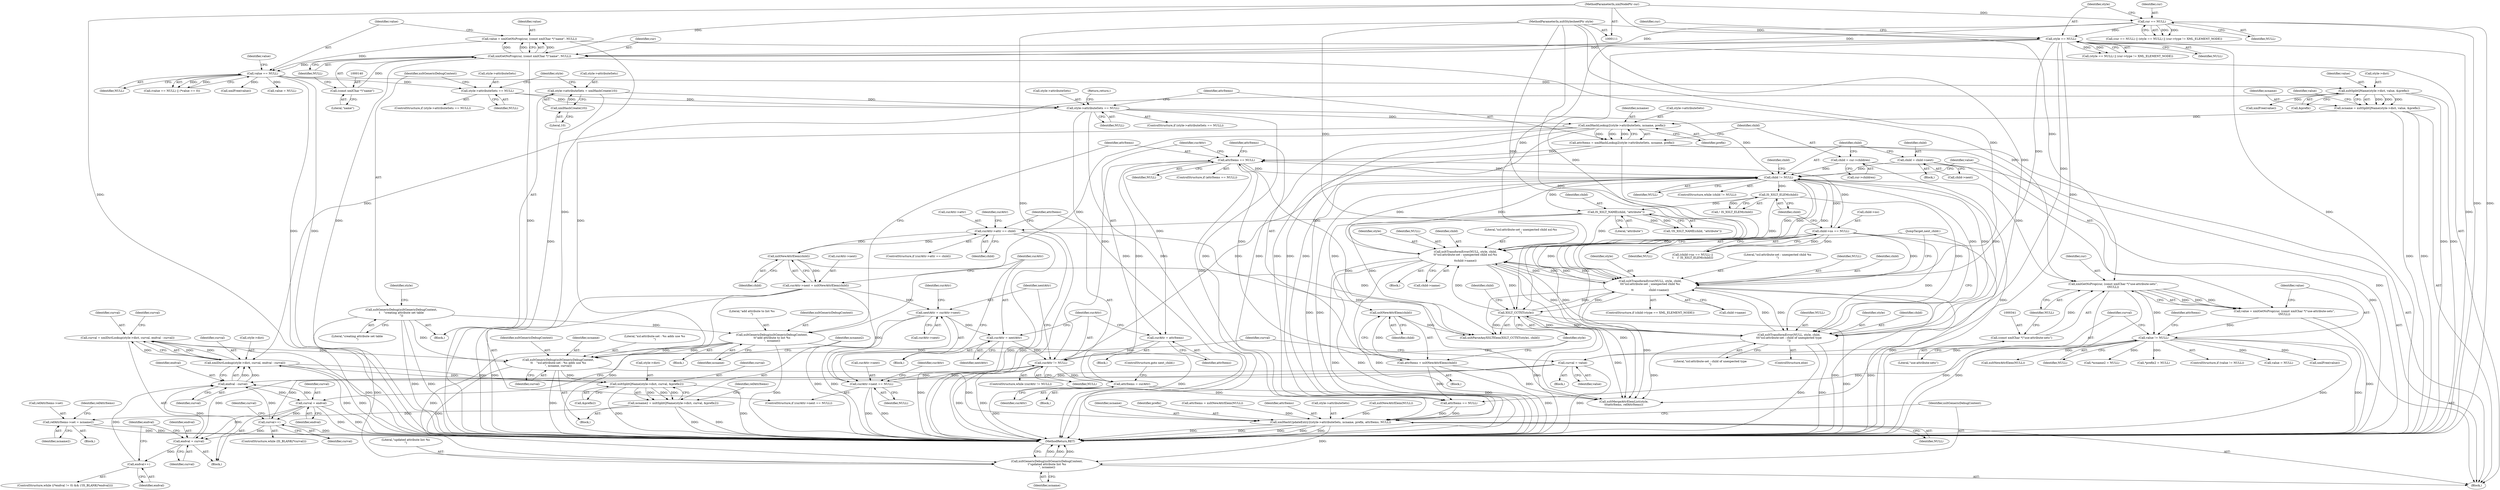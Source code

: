 digraph "0_Chrome_96dbafe288dbe2f0cc45fa3c39daf6d0c37acbab_11@integer" {
"1000387" [label="(Call,curval = xmlDictLookup(style->dict, curval, endval - curval))"];
"1000389" [label="(Call,xmlDictLookup(style->dict, curval, endval - curval))"];
"1000163" [label="(Call,xsltSplitQName(style->dict, value, &prefix))"];
"1000145" [label="(Call,value == NULL)"];
"1000135" [label="(Call,value = xmlGetNsProp(cur, (const xmlChar *)\"name\", NULL))"];
"1000137" [label="(Call,xmlGetNsProp(cur, (const xmlChar *)\"name\", NULL))"];
"1000122" [label="(Call,cur == NULL)"];
"1000113" [label="(MethodParameterIn,xmlNodePtr cur)"];
"1000139" [label="(Call,(const xmlChar *)\"name\")"];
"1000126" [label="(Call,style == NULL)"];
"1000112" [label="(MethodParameterIn,xsltStylesheetPtr style)"];
"1000416" [label="(Call,xsltSplitQName(style->dict, curval, &prefix2))"];
"1000409" [label="(Call,xsltGenericDebug(xsltGenericDebugContext,\n\t\t    \"xsl:attribute-set : %s adds use %s\n\", ncname, curval))"];
"1000272" [label="(Call,xsltGenericDebug(xsltGenericDebugContext,\n\t\t\"add attribute to list %s\n\", ncname))"];
"1000182" [label="(Call,xsltGenericDebug(xsltGenericDebugContext,\n\t    \"creating attribute set table\n\"))"];
"1000200" [label="(Call,xmlHashLookup2(style->attributeSets, ncname, prefix))"];
"1000192" [label="(Call,style->attributeSets == NULL)"];
"1000185" [label="(Call,style->attributeSets = xmlHashCreate(10))"];
"1000189" [label="(Call,xmlHashCreate(10))"];
"1000176" [label="(Call,style->attributeSets == NULL)"];
"1000161" [label="(Call,ncname = xsltSplitQName(style->dict, value, &prefix))"];
"1000387" [label="(Call,curval = xmlDictLookup(style->dict, curval, endval - curval))"];
"1000394" [label="(Call,endval - curval)"];
"1000372" [label="(Call,endval = curval)"];
"1000364" [label="(Call,curval++)"];
"1000450" [label="(Call,curval = endval)"];
"1000351" [label="(Call,curval = value)"];
"1000345" [label="(Call,value != NULL)"];
"1000336" [label="(Call,value = xmlGetNsProp(cur, (const xmlChar *)\"use-attribute-sets\",\n\tNULL))"];
"1000338" [label="(Call,xmlGetNsProp(cur, (const xmlChar *)\"use-attribute-sets\",\n\tNULL))"];
"1000340" [label="(Call,(const xmlChar *)\"use-attribute-sets\")"];
"1000212" [label="(Call,child != NULL)"];
"1000331" [label="(Call,child = child->next)"];
"1000206" [label="(Call,child = cur->children)"];
"1000291" [label="(Call,curAttr != NULL)"];
"1000323" [label="(Call,curAttr = nextAttr)"];
"1000295" [label="(Call,nextAttr = curAttr->next)"];
"1000317" [label="(Call,curAttr->next = xsltNewAttrElem(child))"];
"1000321" [label="(Call,xsltNewAttrElem(child))"];
"1000301" [label="(Call,curAttr->attr == child)"];
"1000256" [label="(Call,IS_XSLT_NAME(child, \"attribute\"))"];
"1000230" [label="(Call,IS_XSLT_ELEM(child))"];
"1000312" [label="(Call,curAttr->next == NULL)"];
"1000287" [label="(Call,curAttr = attrItems)"];
"1000277" [label="(Call,attrItems == NULL)"];
"1000281" [label="(Call,attrItems = xsltNewAttrElem(child))"];
"1000283" [label="(Call,xsltNewAttrElem(child))"];
"1000198" [label="(Call,attrItems = xmlHashLookup2(style->attributeSets, ncname, prefix))"];
"1000307" [label="(Call,attrItems = curAttr)"];
"1000224" [label="(Call,child->ns == NULL)"];
"1000239" [label="(Call,xsltTransformError(NULL, style, child,\n\t\t\t\"xsl:attribute-set : unexpected child %s\n\",\n\t\t                 child->name))"];
"1000327" [label="(Call,XSLT_CCTXT(style))"];
"1000260" [label="(Call,xsltTransformError(NULL, style, child,\n\t\t\"xsl:attribute-set : unexpected child xsl:%s\n\",\n\t\tchild->name))"];
"1000248" [label="(Call,xsltTransformError(NULL, style, child,\n\t\t\t\"xsl:attribute-set : child of unexpected type\n\"))"];
"1000385" [label="(Call,endval++)"];
"1000414" [label="(Call,ncname2 = xsltSplitQName(style->dict, curval, &prefix2))"];
"1000432" [label="(Call,refAttrItems->set = ncname2)"];
"1000466" [label="(Call,xmlHashUpdateEntry2(style->attributeSets, ncname, prefix, attrItems, NULL))"];
"1000474" [label="(Call,xsltGenericDebug(xsltGenericDebugContext,\n\t\"updated attribute list %s\n\", ncname))"];
"1000150" [label="(Identifier,value)"];
"1000175" [label="(ControlStructure,if (style->attributeSets == NULL))"];
"1000180" [label="(Identifier,NULL)"];
"1000141" [label="(Literal,\"name\")"];
"1000416" [label="(Call,xsltSplitQName(style->dict, curval, &prefix2))"];
"1000161" [label="(Call,ncname = xsltSplitQName(style->dict, value, &prefix))"];
"1000295" [label="(Call,nextAttr = curAttr->next)"];
"1000305" [label="(Identifier,child)"];
"1000466" [label="(Call,xmlHashUpdateEntry2(style->attributeSets, ncname, prefix, attrItems, NULL))"];
"1000191" [label="(ControlStructure,if (style->attributeSets == NULL))"];
"1000177" [label="(Call,style->attributeSets)"];
"1000233" [label="(ControlStructure,if (child->type == XML_ELEMENT_NODE))"];
"1000413" [label="(Identifier,curval)"];
"1000183" [label="(Identifier,xsltGenericDebugContext)"];
"1000194" [label="(Identifier,style)"];
"1000247" [label="(ControlStructure,else)"];
"1000190" [label="(Literal,10)"];
"1000213" [label="(Identifier,child)"];
"1000276" [label="(ControlStructure,if (attrItems == NULL))"];
"1000431" [label="(Block,)"];
"1000274" [label="(Literal,\"add attribute to list %s\n\")"];
"1000374" [label="(Identifier,curval)"];
"1000256" [label="(Call,IS_XSLT_NAME(child, \"attribute\"))"];
"1000312" [label="(Call,curAttr->next == NULL)"];
"1000308" [label="(Identifier,attrItems)"];
"1000112" [label="(MethodParameterIn,xsltStylesheetPtr style)"];
"1000281" [label="(Call,attrItems = xsltNewAttrElem(child))"];
"1000273" [label="(Identifier,xsltGenericDebugContext)"];
"1000414" [label="(Call,ncname2 = xsltSplitQName(style->dict, curval, &prefix2))"];
"1000473" [label="(Identifier,NULL)"];
"1000372" [label="(Call,endval = curval)"];
"1000415" [label="(Identifier,ncname2)"];
"1000212" [label="(Call,child != NULL)"];
"1000197" [label="(Return,return;)"];
"1000269" [label="(Block,)"];
"1000347" [label="(Identifier,NULL)"];
"1000220" [label="(Identifier,child)"];
"1000277" [label="(Call,attrItems == NULL)"];
"1000421" [label="(Call,&prefix2)"];
"1000242" [label="(Identifier,child)"];
"1000279" [label="(Identifier,NULL)"];
"1000357" [label="(Identifier,curval)"];
"1000196" [label="(Identifier,NULL)"];
"1000453" [label="(Call,xmlFree(value))"];
"1000187" [label="(Identifier,style)"];
"1000336" [label="(Call,value = xmlGetNsProp(cur, (const xmlChar *)\"use-attribute-sets\",\n\tNULL))"];
"1000387" [label="(Call,curval = xmlDictLookup(style->dict, curval, endval - curval))"];
"1000127" [label="(Identifier,style)"];
"1000288" [label="(Identifier,curAttr)"];
"1000294" [label="(Block,)"];
"1000351" [label="(Call,curval = value)"];
"1000343" [label="(Identifier,NULL)"];
"1000424" [label="(Identifier,refAttrItems)"];
"1000393" [label="(Identifier,curval)"];
"1000462" [label="(Call,attrItems = xsltNewAttrElem(NULL))"];
"1000214" [label="(Identifier,NULL)"];
"1000325" [label="(Identifier,nextAttr)"];
"1000261" [label="(Identifier,NULL)"];
"1000326" [label="(Call,xsltParseAnyXSLTElem(XSLT_CCTXT(style), child))"];
"1000122" [label="(Call,cur == NULL)"];
"1000410" [label="(Identifier,xsltGenericDebugContext)"];
"1000296" [label="(Identifier,nextAttr)"];
"1000331" [label="(Call,child = child->next)"];
"1000162" [label="(Identifier,ncname)"];
"1000444" [label="(Call,xsltMergeAttrElemList(style,\n\t\t\tattrItems, refAttrItems))"];
"1000412" [label="(Identifier,ncname)"];
"1000333" [label="(Call,child->next)"];
"1000275" [label="(Identifier,ncname)"];
"1000208" [label="(Call,cur->children)"];
"1000181" [label="(Block,)"];
"1000379" [label="(Identifier,endval)"];
"1000128" [label="(Identifier,NULL)"];
"1000364" [label="(Call,curval++)"];
"1000360" [label="(ControlStructure,while (IS_BLANK(*curval)))"];
"1000420" [label="(Identifier,curval)"];
"1000206" [label="(Call,child = cur->children)"];
"1000345" [label="(Call,value != NULL)"];
"1000136" [label="(Identifier,value)"];
"1000300" [label="(ControlStructure,if (curAttr->attr == child))"];
"1000309" [label="(Identifier,curAttr)"];
"1000121" [label="(Call,(cur == NULL) || (style == NULL) || (cur->type != XML_ELEMENT_NODE))"];
"1000131" [label="(Identifier,cur)"];
"1000471" [label="(Identifier,prefix)"];
"1000280" [label="(Block,)"];
"1000258" [label="(Literal,\"attribute\")"];
"1000352" [label="(Identifier,curval)"];
"1000135" [label="(Call,value = xmlGetNsProp(cur, (const xmlChar *)\"name\", NULL))"];
"1000398" [label="(Identifier,curval)"];
"1000390" [label="(Call,style->dict)"];
"1000340" [label="(Call,(const xmlChar *)\"use-attribute-sets\")"];
"1000323" [label="(Call,curAttr = nextAttr)"];
"1000317" [label="(Call,curAttr->next = xsltNewAttrElem(child))"];
"1000385" [label="(Call,endval++)"];
"1000284" [label="(Identifier,child)"];
"1000373" [label="(Identifier,endval)"];
"1000399" [label="(Block,)"];
"1000167" [label="(Identifier,value)"];
"1000198" [label="(Call,attrItems = xmlHashLookup2(style->attributeSets, ncname, prefix))"];
"1000239" [label="(Call,xsltTransformError(NULL, style, child,\n\t\t\t\"xsl:attribute-set : unexpected child %s\n\",\n\t\t                 child->name))"];
"1000145" [label="(Call,value == NULL)"];
"1000337" [label="(Identifier,value)"];
"1000265" [label="(Call,child->name)"];
"1000250" [label="(Identifier,style)"];
"1000126" [label="(Call,style == NULL)"];
"1000332" [label="(Identifier,child)"];
"1000432" [label="(Call,refAttrItems->set = ncname2)"];
"1000324" [label="(Identifier,curAttr)"];
"1000283" [label="(Call,xsltNewAttrElem(child))"];
"1000168" [label="(Call,&prefix)"];
"1000452" [label="(Identifier,endval)"];
"1000460" [label="(Identifier,attrItems)"];
"1000314" [label="(Identifier,curAttr)"];
"1000164" [label="(Call,style->dict)"];
"1000172" [label="(Call,value = NULL)"];
"1000386" [label="(Identifier,endval)"];
"1000389" [label="(Call,xmlDictLookup(style->dict, curval, endval - curval))"];
"1000186" [label="(Call,style->attributeSets)"];
"1000365" [label="(Identifier,curval)"];
"1000142" [label="(Identifier,NULL)"];
"1000230" [label="(Call,IS_XSLT_ELEM(child))"];
"1000425" [label="(Call,xsltNewAttrElem(NULL))"];
"1000475" [label="(Identifier,xsltGenericDebugContext)"];
"1000263" [label="(Identifier,child)"];
"1000307" [label="(Call,attrItems = curAttr)"];
"1000303" [label="(Identifier,curAttr)"];
"1000251" [label="(Identifier,child)"];
"1000375" [label="(ControlStructure,while ((*endval != 0) && (!IS_BLANK(*endval))))"];
"1000342" [label="(Literal,\"use-attribute-sets\")"];
"1000401" [label="(Call,*ncname2 = NULL)"];
"1000231" [label="(Identifier,child)"];
"1000405" [label="(Call,*prefix2 = NULL)"];
"1000244" [label="(Call,child->name)"];
"1000144" [label="(Call,(value == NULL) || (*value == 0))"];
"1000282" [label="(Identifier,attrItems)"];
"1000476" [label="(Literal,\"updated attribute list %s\n\")"];
"1000260" [label="(Call,xsltTransformError(NULL, style, child,\n\t\t\"xsl:attribute-set : unexpected child xsl:%s\n\",\n\t\tchild->name))"];
"1000248" [label="(Call,xsltTransformError(NULL, style, child,\n\t\t\t\"xsl:attribute-set : child of unexpected type\n\"))"];
"1000346" [label="(Identifier,value)"];
"1000474" [label="(Call,xsltGenericDebug(xsltGenericDebugContext,\n\t\"updated attribute list %s\n\", ncname))"];
"1000204" [label="(Identifier,ncname)"];
"1000411" [label="(Literal,\"xsl:attribute-set : %s adds use %s\n\")"];
"1000313" [label="(Call,curAttr->next)"];
"1000292" [label="(Identifier,curAttr)"];
"1000287" [label="(Call,curAttr = attrItems)"];
"1000185" [label="(Call,style->attributeSets = xmlHashCreate(10))"];
"1000436" [label="(Identifier,ncname2)"];
"1000125" [label="(Call,(style == NULL) || (cur->type != XML_ELEMENT_NODE))"];
"1000433" [label="(Call,refAttrItems->set)"];
"1000229" [label="(Call,! IS_XSLT_ELEM(child))"];
"1000182" [label="(Call,xsltGenericDebug(xsltGenericDebugContext,\n\t    \"creating attribute set table\n\"))"];
"1000344" [label="(ControlStructure,if (value != NULL))"];
"1000189" [label="(Call,xmlHashCreate(10))"];
"1000223" [label="(Call,(child->ns == NULL) ||\n\t    (! IS_XSLT_ELEM(child)))"];
"1000472" [label="(Identifier,attrItems)"];
"1000147" [label="(Identifier,NULL)"];
"1000328" [label="(Identifier,style)"];
"1000301" [label="(Call,curAttr->attr == child)"];
"1000192" [label="(Call,style->attributeSets == NULL)"];
"1000451" [label="(Identifier,curval)"];
"1000339" [label="(Identifier,cur)"];
"1000272" [label="(Call,xsltGenericDebug(xsltGenericDebugContext,\n\t\t\"add attribute to list %s\n\", ncname))"];
"1000467" [label="(Call,style->attributeSets)"];
"1000113" [label="(MethodParameterIn,xmlNodePtr cur)"];
"1000123" [label="(Identifier,cur)"];
"1000199" [label="(Identifier,attrItems)"];
"1000330" [label="(JumpTarget,next_child:)"];
"1000158" [label="(Call,xmlFree(value))"];
"1000240" [label="(Identifier,NULL)"];
"1000394" [label="(Call,endval - curval)"];
"1000293" [label="(Identifier,NULL)"];
"1000327" [label="(Call,XSLT_CCTXT(style))"];
"1000224" [label="(Call,child->ns == NULL)"];
"1000338" [label="(Call,xmlGetNsProp(cur, (const xmlChar *)\"use-attribute-sets\",\n\tNULL))"];
"1000201" [label="(Call,style->attributeSets)"];
"1000211" [label="(ControlStructure,while (child != NULL))"];
"1000395" [label="(Identifier,endval)"];
"1000322" [label="(Identifier,child)"];
"1000321" [label="(Call,xsltNewAttrElem(child))"];
"1000249" [label="(Identifier,NULL)"];
"1000450" [label="(Call,curval = endval)"];
"1000289" [label="(Identifier,attrItems)"];
"1000205" [label="(Identifier,prefix)"];
"1000409" [label="(Call,xsltGenericDebug(xsltGenericDebugContext,\n\t\t    \"xsl:attribute-set : %s adds use %s\n\", ncname, curval))"];
"1000184" [label="(Literal,\"creating attribute set table\n\")"];
"1000176" [label="(Call,style->attributeSets == NULL)"];
"1000353" [label="(Identifier,value)"];
"1000318" [label="(Call,curAttr->next)"];
"1000139" [label="(Call,(const xmlChar *)\"name\")"];
"1000278" [label="(Identifier,attrItems)"];
"1000241" [label="(Identifier,style)"];
"1000228" [label="(Identifier,NULL)"];
"1000478" [label="(MethodReturn,RET)"];
"1000417" [label="(Call,style->dict)"];
"1000319" [label="(Identifier,curAttr)"];
"1000215" [label="(Block,)"];
"1000114" [label="(Block,)"];
"1000311" [label="(ControlStructure,if (curAttr->next == NULL))"];
"1000137" [label="(Call,xmlGetNsProp(cur, (const xmlChar *)\"name\", NULL))"];
"1000171" [label="(Identifier,value)"];
"1000193" [label="(Call,style->attributeSets)"];
"1000363" [label="(Identifier,curval)"];
"1000243" [label="(Literal,\"xsl:attribute-set : unexpected child %s\n\")"];
"1000477" [label="(Identifier,ncname)"];
"1000257" [label="(Identifier,child)"];
"1000200" [label="(Call,xmlHashLookup2(style->attributeSets, ncname, prefix))"];
"1000310" [label="(ControlStructure,goto next_child;)"];
"1000225" [label="(Call,child->ns)"];
"1000207" [label="(Identifier,child)"];
"1000302" [label="(Call,curAttr->attr)"];
"1000262" [label="(Identifier,style)"];
"1000464" [label="(Call,xsltNewAttrElem(NULL))"];
"1000138" [label="(Identifier,cur)"];
"1000470" [label="(Identifier,ncname)"];
"1000455" [label="(Call,value = NULL)"];
"1000297" [label="(Call,curAttr->next)"];
"1000388" [label="(Identifier,curval)"];
"1000170" [label="(Call,xmlFree(value))"];
"1000396" [label="(Identifier,curval)"];
"1000264" [label="(Literal,\"xsl:attribute-set : unexpected child xsl:%s\n\")"];
"1000291" [label="(Call,curAttr != NULL)"];
"1000286" [label="(Block,)"];
"1000124" [label="(Identifier,NULL)"];
"1000348" [label="(Block,)"];
"1000290" [label="(ControlStructure,while (curAttr != NULL))"];
"1000306" [label="(Block,)"];
"1000259" [label="(Block,)"];
"1000146" [label="(Identifier,value)"];
"1000329" [label="(Identifier,child)"];
"1000163" [label="(Call,xsltSplitQName(style->dict, value, &prefix))"];
"1000316" [label="(Identifier,NULL)"];
"1000439" [label="(Identifier,refAttrItems)"];
"1000252" [label="(Literal,\"xsl:attribute-set : child of unexpected type\n\")"];
"1000359" [label="(Block,)"];
"1000459" [label="(Call,attrItems == NULL)"];
"1000255" [label="(Call,!IS_XSLT_NAME(child, \"attribute\"))"];
"1000387" -> "1000359"  [label="AST: "];
"1000387" -> "1000389"  [label="CFG: "];
"1000388" -> "1000387"  [label="AST: "];
"1000389" -> "1000387"  [label="AST: "];
"1000398" -> "1000387"  [label="CFG: "];
"1000387" -> "1000478"  [label="DDG: "];
"1000389" -> "1000387"  [label="DDG: "];
"1000389" -> "1000387"  [label="DDG: "];
"1000389" -> "1000387"  [label="DDG: "];
"1000387" -> "1000409"  [label="DDG: "];
"1000389" -> "1000394"  [label="CFG: "];
"1000390" -> "1000389"  [label="AST: "];
"1000393" -> "1000389"  [label="AST: "];
"1000394" -> "1000389"  [label="AST: "];
"1000389" -> "1000478"  [label="DDG: "];
"1000389" -> "1000478"  [label="DDG: "];
"1000163" -> "1000389"  [label="DDG: "];
"1000416" -> "1000389"  [label="DDG: "];
"1000394" -> "1000389"  [label="DDG: "];
"1000394" -> "1000389"  [label="DDG: "];
"1000389" -> "1000416"  [label="DDG: "];
"1000163" -> "1000161"  [label="AST: "];
"1000163" -> "1000168"  [label="CFG: "];
"1000164" -> "1000163"  [label="AST: "];
"1000167" -> "1000163"  [label="AST: "];
"1000168" -> "1000163"  [label="AST: "];
"1000161" -> "1000163"  [label="CFG: "];
"1000163" -> "1000478"  [label="DDG: "];
"1000163" -> "1000478"  [label="DDG: "];
"1000163" -> "1000161"  [label="DDG: "];
"1000163" -> "1000161"  [label="DDG: "];
"1000163" -> "1000161"  [label="DDG: "];
"1000145" -> "1000163"  [label="DDG: "];
"1000163" -> "1000170"  [label="DDG: "];
"1000145" -> "1000144"  [label="AST: "];
"1000145" -> "1000147"  [label="CFG: "];
"1000146" -> "1000145"  [label="AST: "];
"1000147" -> "1000145"  [label="AST: "];
"1000150" -> "1000145"  [label="CFG: "];
"1000144" -> "1000145"  [label="CFG: "];
"1000145" -> "1000478"  [label="DDG: "];
"1000145" -> "1000478"  [label="DDG: "];
"1000145" -> "1000144"  [label="DDG: "];
"1000145" -> "1000144"  [label="DDG: "];
"1000135" -> "1000145"  [label="DDG: "];
"1000137" -> "1000145"  [label="DDG: "];
"1000145" -> "1000158"  [label="DDG: "];
"1000145" -> "1000172"  [label="DDG: "];
"1000145" -> "1000176"  [label="DDG: "];
"1000135" -> "1000114"  [label="AST: "];
"1000135" -> "1000137"  [label="CFG: "];
"1000136" -> "1000135"  [label="AST: "];
"1000137" -> "1000135"  [label="AST: "];
"1000146" -> "1000135"  [label="CFG: "];
"1000135" -> "1000478"  [label="DDG: "];
"1000137" -> "1000135"  [label="DDG: "];
"1000137" -> "1000135"  [label="DDG: "];
"1000137" -> "1000135"  [label="DDG: "];
"1000137" -> "1000142"  [label="CFG: "];
"1000138" -> "1000137"  [label="AST: "];
"1000139" -> "1000137"  [label="AST: "];
"1000142" -> "1000137"  [label="AST: "];
"1000137" -> "1000478"  [label="DDG: "];
"1000137" -> "1000478"  [label="DDG: "];
"1000122" -> "1000137"  [label="DDG: "];
"1000122" -> "1000137"  [label="DDG: "];
"1000113" -> "1000137"  [label="DDG: "];
"1000139" -> "1000137"  [label="DDG: "];
"1000126" -> "1000137"  [label="DDG: "];
"1000137" -> "1000338"  [label="DDG: "];
"1000122" -> "1000121"  [label="AST: "];
"1000122" -> "1000124"  [label="CFG: "];
"1000123" -> "1000122"  [label="AST: "];
"1000124" -> "1000122"  [label="AST: "];
"1000127" -> "1000122"  [label="CFG: "];
"1000121" -> "1000122"  [label="CFG: "];
"1000122" -> "1000478"  [label="DDG: "];
"1000122" -> "1000478"  [label="DDG: "];
"1000122" -> "1000121"  [label="DDG: "];
"1000122" -> "1000121"  [label="DDG: "];
"1000113" -> "1000122"  [label="DDG: "];
"1000122" -> "1000126"  [label="DDG: "];
"1000113" -> "1000111"  [label="AST: "];
"1000113" -> "1000478"  [label="DDG: "];
"1000113" -> "1000338"  [label="DDG: "];
"1000139" -> "1000141"  [label="CFG: "];
"1000140" -> "1000139"  [label="AST: "];
"1000141" -> "1000139"  [label="AST: "];
"1000142" -> "1000139"  [label="CFG: "];
"1000126" -> "1000125"  [label="AST: "];
"1000126" -> "1000128"  [label="CFG: "];
"1000127" -> "1000126"  [label="AST: "];
"1000128" -> "1000126"  [label="AST: "];
"1000131" -> "1000126"  [label="CFG: "];
"1000125" -> "1000126"  [label="CFG: "];
"1000126" -> "1000478"  [label="DDG: "];
"1000126" -> "1000478"  [label="DDG: "];
"1000126" -> "1000125"  [label="DDG: "];
"1000126" -> "1000125"  [label="DDG: "];
"1000112" -> "1000126"  [label="DDG: "];
"1000126" -> "1000239"  [label="DDG: "];
"1000126" -> "1000248"  [label="DDG: "];
"1000126" -> "1000260"  [label="DDG: "];
"1000126" -> "1000327"  [label="DDG: "];
"1000126" -> "1000444"  [label="DDG: "];
"1000112" -> "1000111"  [label="AST: "];
"1000112" -> "1000478"  [label="DDG: "];
"1000112" -> "1000239"  [label="DDG: "];
"1000112" -> "1000248"  [label="DDG: "];
"1000112" -> "1000260"  [label="DDG: "];
"1000112" -> "1000327"  [label="DDG: "];
"1000112" -> "1000444"  [label="DDG: "];
"1000416" -> "1000414"  [label="AST: "];
"1000416" -> "1000421"  [label="CFG: "];
"1000417" -> "1000416"  [label="AST: "];
"1000420" -> "1000416"  [label="AST: "];
"1000421" -> "1000416"  [label="AST: "];
"1000414" -> "1000416"  [label="CFG: "];
"1000416" -> "1000478"  [label="DDG: "];
"1000416" -> "1000478"  [label="DDG: "];
"1000416" -> "1000414"  [label="DDG: "];
"1000416" -> "1000414"  [label="DDG: "];
"1000416" -> "1000414"  [label="DDG: "];
"1000409" -> "1000416"  [label="DDG: "];
"1000409" -> "1000399"  [label="AST: "];
"1000409" -> "1000413"  [label="CFG: "];
"1000410" -> "1000409"  [label="AST: "];
"1000411" -> "1000409"  [label="AST: "];
"1000412" -> "1000409"  [label="AST: "];
"1000413" -> "1000409"  [label="AST: "];
"1000415" -> "1000409"  [label="CFG: "];
"1000409" -> "1000478"  [label="DDG: "];
"1000272" -> "1000409"  [label="DDG: "];
"1000272" -> "1000409"  [label="DDG: "];
"1000182" -> "1000409"  [label="DDG: "];
"1000200" -> "1000409"  [label="DDG: "];
"1000409" -> "1000466"  [label="DDG: "];
"1000409" -> "1000474"  [label="DDG: "];
"1000272" -> "1000269"  [label="AST: "];
"1000272" -> "1000275"  [label="CFG: "];
"1000273" -> "1000272"  [label="AST: "];
"1000274" -> "1000272"  [label="AST: "];
"1000275" -> "1000272"  [label="AST: "];
"1000278" -> "1000272"  [label="CFG: "];
"1000272" -> "1000478"  [label="DDG: "];
"1000182" -> "1000272"  [label="DDG: "];
"1000200" -> "1000272"  [label="DDG: "];
"1000272" -> "1000466"  [label="DDG: "];
"1000272" -> "1000474"  [label="DDG: "];
"1000182" -> "1000181"  [label="AST: "];
"1000182" -> "1000184"  [label="CFG: "];
"1000183" -> "1000182"  [label="AST: "];
"1000184" -> "1000182"  [label="AST: "];
"1000187" -> "1000182"  [label="CFG: "];
"1000182" -> "1000478"  [label="DDG: "];
"1000182" -> "1000478"  [label="DDG: "];
"1000182" -> "1000474"  [label="DDG: "];
"1000200" -> "1000198"  [label="AST: "];
"1000200" -> "1000205"  [label="CFG: "];
"1000201" -> "1000200"  [label="AST: "];
"1000204" -> "1000200"  [label="AST: "];
"1000205" -> "1000200"  [label="AST: "];
"1000198" -> "1000200"  [label="CFG: "];
"1000200" -> "1000198"  [label="DDG: "];
"1000200" -> "1000198"  [label="DDG: "];
"1000200" -> "1000198"  [label="DDG: "];
"1000192" -> "1000200"  [label="DDG: "];
"1000161" -> "1000200"  [label="DDG: "];
"1000200" -> "1000466"  [label="DDG: "];
"1000200" -> "1000466"  [label="DDG: "];
"1000200" -> "1000466"  [label="DDG: "];
"1000192" -> "1000191"  [label="AST: "];
"1000192" -> "1000196"  [label="CFG: "];
"1000193" -> "1000192"  [label="AST: "];
"1000196" -> "1000192"  [label="AST: "];
"1000197" -> "1000192"  [label="CFG: "];
"1000199" -> "1000192"  [label="CFG: "];
"1000192" -> "1000478"  [label="DDG: "];
"1000192" -> "1000478"  [label="DDG: "];
"1000192" -> "1000478"  [label="DDG: "];
"1000185" -> "1000192"  [label="DDG: "];
"1000176" -> "1000192"  [label="DDG: "];
"1000176" -> "1000192"  [label="DDG: "];
"1000192" -> "1000212"  [label="DDG: "];
"1000185" -> "1000181"  [label="AST: "];
"1000185" -> "1000189"  [label="CFG: "];
"1000186" -> "1000185"  [label="AST: "];
"1000189" -> "1000185"  [label="AST: "];
"1000194" -> "1000185"  [label="CFG: "];
"1000185" -> "1000478"  [label="DDG: "];
"1000189" -> "1000185"  [label="DDG: "];
"1000189" -> "1000190"  [label="CFG: "];
"1000190" -> "1000189"  [label="AST: "];
"1000176" -> "1000175"  [label="AST: "];
"1000176" -> "1000180"  [label="CFG: "];
"1000177" -> "1000176"  [label="AST: "];
"1000180" -> "1000176"  [label="AST: "];
"1000183" -> "1000176"  [label="CFG: "];
"1000194" -> "1000176"  [label="CFG: "];
"1000161" -> "1000114"  [label="AST: "];
"1000162" -> "1000161"  [label="AST: "];
"1000171" -> "1000161"  [label="CFG: "];
"1000161" -> "1000478"  [label="DDG: "];
"1000161" -> "1000478"  [label="DDG: "];
"1000394" -> "1000396"  [label="CFG: "];
"1000395" -> "1000394"  [label="AST: "];
"1000396" -> "1000394"  [label="AST: "];
"1000372" -> "1000394"  [label="DDG: "];
"1000385" -> "1000394"  [label="DDG: "];
"1000364" -> "1000394"  [label="DDG: "];
"1000450" -> "1000394"  [label="DDG: "];
"1000351" -> "1000394"  [label="DDG: "];
"1000394" -> "1000450"  [label="DDG: "];
"1000372" -> "1000359"  [label="AST: "];
"1000372" -> "1000374"  [label="CFG: "];
"1000373" -> "1000372"  [label="AST: "];
"1000374" -> "1000372"  [label="AST: "];
"1000379" -> "1000372"  [label="CFG: "];
"1000364" -> "1000372"  [label="DDG: "];
"1000450" -> "1000372"  [label="DDG: "];
"1000351" -> "1000372"  [label="DDG: "];
"1000372" -> "1000385"  [label="DDG: "];
"1000364" -> "1000360"  [label="AST: "];
"1000364" -> "1000365"  [label="CFG: "];
"1000365" -> "1000364"  [label="AST: "];
"1000363" -> "1000364"  [label="CFG: "];
"1000364" -> "1000478"  [label="DDG: "];
"1000450" -> "1000364"  [label="DDG: "];
"1000351" -> "1000364"  [label="DDG: "];
"1000450" -> "1000359"  [label="AST: "];
"1000450" -> "1000452"  [label="CFG: "];
"1000451" -> "1000450"  [label="AST: "];
"1000452" -> "1000450"  [label="AST: "];
"1000357" -> "1000450"  [label="CFG: "];
"1000450" -> "1000478"  [label="DDG: "];
"1000450" -> "1000478"  [label="DDG: "];
"1000351" -> "1000348"  [label="AST: "];
"1000351" -> "1000353"  [label="CFG: "];
"1000352" -> "1000351"  [label="AST: "];
"1000353" -> "1000351"  [label="AST: "];
"1000357" -> "1000351"  [label="CFG: "];
"1000351" -> "1000478"  [label="DDG: "];
"1000345" -> "1000351"  [label="DDG: "];
"1000345" -> "1000344"  [label="AST: "];
"1000345" -> "1000347"  [label="CFG: "];
"1000346" -> "1000345"  [label="AST: "];
"1000347" -> "1000345"  [label="AST: "];
"1000352" -> "1000345"  [label="CFG: "];
"1000460" -> "1000345"  [label="CFG: "];
"1000345" -> "1000478"  [label="DDG: "];
"1000345" -> "1000478"  [label="DDG: "];
"1000336" -> "1000345"  [label="DDG: "];
"1000338" -> "1000345"  [label="DDG: "];
"1000345" -> "1000401"  [label="DDG: "];
"1000345" -> "1000405"  [label="DDG: "];
"1000345" -> "1000425"  [label="DDG: "];
"1000345" -> "1000453"  [label="DDG: "];
"1000345" -> "1000455"  [label="DDG: "];
"1000345" -> "1000459"  [label="DDG: "];
"1000336" -> "1000114"  [label="AST: "];
"1000336" -> "1000338"  [label="CFG: "];
"1000337" -> "1000336"  [label="AST: "];
"1000338" -> "1000336"  [label="AST: "];
"1000346" -> "1000336"  [label="CFG: "];
"1000336" -> "1000478"  [label="DDG: "];
"1000338" -> "1000336"  [label="DDG: "];
"1000338" -> "1000336"  [label="DDG: "];
"1000338" -> "1000336"  [label="DDG: "];
"1000338" -> "1000343"  [label="CFG: "];
"1000339" -> "1000338"  [label="AST: "];
"1000340" -> "1000338"  [label="AST: "];
"1000343" -> "1000338"  [label="AST: "];
"1000338" -> "1000478"  [label="DDG: "];
"1000338" -> "1000478"  [label="DDG: "];
"1000340" -> "1000338"  [label="DDG: "];
"1000212" -> "1000338"  [label="DDG: "];
"1000340" -> "1000342"  [label="CFG: "];
"1000341" -> "1000340"  [label="AST: "];
"1000342" -> "1000340"  [label="AST: "];
"1000343" -> "1000340"  [label="CFG: "];
"1000212" -> "1000211"  [label="AST: "];
"1000212" -> "1000214"  [label="CFG: "];
"1000213" -> "1000212"  [label="AST: "];
"1000214" -> "1000212"  [label="AST: "];
"1000220" -> "1000212"  [label="CFG: "];
"1000337" -> "1000212"  [label="CFG: "];
"1000212" -> "1000478"  [label="DDG: "];
"1000212" -> "1000478"  [label="DDG: "];
"1000331" -> "1000212"  [label="DDG: "];
"1000206" -> "1000212"  [label="DDG: "];
"1000291" -> "1000212"  [label="DDG: "];
"1000239" -> "1000212"  [label="DDG: "];
"1000260" -> "1000212"  [label="DDG: "];
"1000277" -> "1000212"  [label="DDG: "];
"1000248" -> "1000212"  [label="DDG: "];
"1000212" -> "1000224"  [label="DDG: "];
"1000212" -> "1000230"  [label="DDG: "];
"1000212" -> "1000239"  [label="DDG: "];
"1000212" -> "1000239"  [label="DDG: "];
"1000212" -> "1000248"  [label="DDG: "];
"1000212" -> "1000248"  [label="DDG: "];
"1000212" -> "1000256"  [label="DDG: "];
"1000212" -> "1000260"  [label="DDG: "];
"1000212" -> "1000277"  [label="DDG: "];
"1000331" -> "1000215"  [label="AST: "];
"1000331" -> "1000333"  [label="CFG: "];
"1000332" -> "1000331"  [label="AST: "];
"1000333" -> "1000331"  [label="AST: "];
"1000213" -> "1000331"  [label="CFG: "];
"1000331" -> "1000478"  [label="DDG: "];
"1000206" -> "1000114"  [label="AST: "];
"1000206" -> "1000208"  [label="CFG: "];
"1000207" -> "1000206"  [label="AST: "];
"1000208" -> "1000206"  [label="AST: "];
"1000213" -> "1000206"  [label="CFG: "];
"1000206" -> "1000478"  [label="DDG: "];
"1000291" -> "1000290"  [label="AST: "];
"1000291" -> "1000293"  [label="CFG: "];
"1000292" -> "1000291"  [label="AST: "];
"1000293" -> "1000291"  [label="AST: "];
"1000296" -> "1000291"  [label="CFG: "];
"1000328" -> "1000291"  [label="CFG: "];
"1000291" -> "1000478"  [label="DDG: "];
"1000291" -> "1000478"  [label="DDG: "];
"1000323" -> "1000291"  [label="DDG: "];
"1000287" -> "1000291"  [label="DDG: "];
"1000312" -> "1000291"  [label="DDG: "];
"1000277" -> "1000291"  [label="DDG: "];
"1000291" -> "1000307"  [label="DDG: "];
"1000291" -> "1000312"  [label="DDG: "];
"1000323" -> "1000294"  [label="AST: "];
"1000323" -> "1000325"  [label="CFG: "];
"1000324" -> "1000323"  [label="AST: "];
"1000325" -> "1000323"  [label="AST: "];
"1000292" -> "1000323"  [label="CFG: "];
"1000323" -> "1000478"  [label="DDG: "];
"1000295" -> "1000323"  [label="DDG: "];
"1000295" -> "1000294"  [label="AST: "];
"1000295" -> "1000297"  [label="CFG: "];
"1000296" -> "1000295"  [label="AST: "];
"1000297" -> "1000295"  [label="AST: "];
"1000303" -> "1000295"  [label="CFG: "];
"1000295" -> "1000478"  [label="DDG: "];
"1000295" -> "1000478"  [label="DDG: "];
"1000317" -> "1000295"  [label="DDG: "];
"1000312" -> "1000295"  [label="DDG: "];
"1000317" -> "1000311"  [label="AST: "];
"1000317" -> "1000321"  [label="CFG: "];
"1000318" -> "1000317"  [label="AST: "];
"1000321" -> "1000317"  [label="AST: "];
"1000324" -> "1000317"  [label="CFG: "];
"1000317" -> "1000478"  [label="DDG: "];
"1000317" -> "1000478"  [label="DDG: "];
"1000317" -> "1000312"  [label="DDG: "];
"1000321" -> "1000317"  [label="DDG: "];
"1000321" -> "1000322"  [label="CFG: "];
"1000322" -> "1000321"  [label="AST: "];
"1000321" -> "1000301"  [label="DDG: "];
"1000301" -> "1000321"  [label="DDG: "];
"1000321" -> "1000326"  [label="DDG: "];
"1000301" -> "1000300"  [label="AST: "];
"1000301" -> "1000305"  [label="CFG: "];
"1000302" -> "1000301"  [label="AST: "];
"1000305" -> "1000301"  [label="AST: "];
"1000308" -> "1000301"  [label="CFG: "];
"1000314" -> "1000301"  [label="CFG: "];
"1000301" -> "1000478"  [label="DDG: "];
"1000301" -> "1000478"  [label="DDG: "];
"1000256" -> "1000301"  [label="DDG: "];
"1000301" -> "1000326"  [label="DDG: "];
"1000256" -> "1000255"  [label="AST: "];
"1000256" -> "1000258"  [label="CFG: "];
"1000257" -> "1000256"  [label="AST: "];
"1000258" -> "1000256"  [label="AST: "];
"1000255" -> "1000256"  [label="CFG: "];
"1000256" -> "1000255"  [label="DDG: "];
"1000256" -> "1000255"  [label="DDG: "];
"1000230" -> "1000256"  [label="DDG: "];
"1000256" -> "1000260"  [label="DDG: "];
"1000256" -> "1000283"  [label="DDG: "];
"1000256" -> "1000326"  [label="DDG: "];
"1000230" -> "1000229"  [label="AST: "];
"1000230" -> "1000231"  [label="CFG: "];
"1000231" -> "1000230"  [label="AST: "];
"1000229" -> "1000230"  [label="CFG: "];
"1000230" -> "1000229"  [label="DDG: "];
"1000230" -> "1000239"  [label="DDG: "];
"1000230" -> "1000248"  [label="DDG: "];
"1000312" -> "1000311"  [label="AST: "];
"1000312" -> "1000316"  [label="CFG: "];
"1000313" -> "1000312"  [label="AST: "];
"1000316" -> "1000312"  [label="AST: "];
"1000319" -> "1000312"  [label="CFG: "];
"1000324" -> "1000312"  [label="CFG: "];
"1000312" -> "1000478"  [label="DDG: "];
"1000312" -> "1000478"  [label="DDG: "];
"1000287" -> "1000286"  [label="AST: "];
"1000287" -> "1000289"  [label="CFG: "];
"1000288" -> "1000287"  [label="AST: "];
"1000289" -> "1000287"  [label="AST: "];
"1000292" -> "1000287"  [label="CFG: "];
"1000277" -> "1000287"  [label="DDG: "];
"1000277" -> "1000276"  [label="AST: "];
"1000277" -> "1000279"  [label="CFG: "];
"1000278" -> "1000277"  [label="AST: "];
"1000279" -> "1000277"  [label="AST: "];
"1000282" -> "1000277"  [label="CFG: "];
"1000288" -> "1000277"  [label="CFG: "];
"1000281" -> "1000277"  [label="DDG: "];
"1000198" -> "1000277"  [label="DDG: "];
"1000307" -> "1000277"  [label="DDG: "];
"1000224" -> "1000277"  [label="DDG: "];
"1000277" -> "1000444"  [label="DDG: "];
"1000277" -> "1000459"  [label="DDG: "];
"1000281" -> "1000280"  [label="AST: "];
"1000281" -> "1000283"  [label="CFG: "];
"1000282" -> "1000281"  [label="AST: "];
"1000283" -> "1000281"  [label="AST: "];
"1000328" -> "1000281"  [label="CFG: "];
"1000281" -> "1000478"  [label="DDG: "];
"1000283" -> "1000281"  [label="DDG: "];
"1000281" -> "1000444"  [label="DDG: "];
"1000281" -> "1000459"  [label="DDG: "];
"1000283" -> "1000284"  [label="CFG: "];
"1000284" -> "1000283"  [label="AST: "];
"1000283" -> "1000326"  [label="DDG: "];
"1000198" -> "1000114"  [label="AST: "];
"1000199" -> "1000198"  [label="AST: "];
"1000207" -> "1000198"  [label="CFG: "];
"1000198" -> "1000478"  [label="DDG: "];
"1000198" -> "1000444"  [label="DDG: "];
"1000198" -> "1000459"  [label="DDG: "];
"1000307" -> "1000306"  [label="AST: "];
"1000307" -> "1000309"  [label="CFG: "];
"1000308" -> "1000307"  [label="AST: "];
"1000309" -> "1000307"  [label="AST: "];
"1000310" -> "1000307"  [label="CFG: "];
"1000307" -> "1000478"  [label="DDG: "];
"1000307" -> "1000444"  [label="DDG: "];
"1000307" -> "1000459"  [label="DDG: "];
"1000224" -> "1000223"  [label="AST: "];
"1000224" -> "1000228"  [label="CFG: "];
"1000225" -> "1000224"  [label="AST: "];
"1000228" -> "1000224"  [label="AST: "];
"1000231" -> "1000224"  [label="CFG: "];
"1000223" -> "1000224"  [label="CFG: "];
"1000224" -> "1000478"  [label="DDG: "];
"1000224" -> "1000223"  [label="DDG: "];
"1000224" -> "1000223"  [label="DDG: "];
"1000224" -> "1000239"  [label="DDG: "];
"1000224" -> "1000248"  [label="DDG: "];
"1000224" -> "1000260"  [label="DDG: "];
"1000239" -> "1000233"  [label="AST: "];
"1000239" -> "1000244"  [label="CFG: "];
"1000240" -> "1000239"  [label="AST: "];
"1000241" -> "1000239"  [label="AST: "];
"1000242" -> "1000239"  [label="AST: "];
"1000243" -> "1000239"  [label="AST: "];
"1000244" -> "1000239"  [label="AST: "];
"1000330" -> "1000239"  [label="CFG: "];
"1000239" -> "1000478"  [label="DDG: "];
"1000239" -> "1000478"  [label="DDG: "];
"1000239" -> "1000478"  [label="DDG: "];
"1000327" -> "1000239"  [label="DDG: "];
"1000260" -> "1000239"  [label="DDG: "];
"1000260" -> "1000239"  [label="DDG: "];
"1000248" -> "1000239"  [label="DDG: "];
"1000239" -> "1000248"  [label="DDG: "];
"1000239" -> "1000260"  [label="DDG: "];
"1000239" -> "1000260"  [label="DDG: "];
"1000239" -> "1000327"  [label="DDG: "];
"1000239" -> "1000444"  [label="DDG: "];
"1000327" -> "1000326"  [label="AST: "];
"1000327" -> "1000328"  [label="CFG: "];
"1000328" -> "1000327"  [label="AST: "];
"1000329" -> "1000327"  [label="CFG: "];
"1000327" -> "1000478"  [label="DDG: "];
"1000327" -> "1000248"  [label="DDG: "];
"1000327" -> "1000260"  [label="DDG: "];
"1000327" -> "1000326"  [label="DDG: "];
"1000260" -> "1000327"  [label="DDG: "];
"1000248" -> "1000327"  [label="DDG: "];
"1000327" -> "1000444"  [label="DDG: "];
"1000260" -> "1000259"  [label="AST: "];
"1000260" -> "1000265"  [label="CFG: "];
"1000261" -> "1000260"  [label="AST: "];
"1000262" -> "1000260"  [label="AST: "];
"1000263" -> "1000260"  [label="AST: "];
"1000264" -> "1000260"  [label="AST: "];
"1000265" -> "1000260"  [label="AST: "];
"1000330" -> "1000260"  [label="CFG: "];
"1000260" -> "1000478"  [label="DDG: "];
"1000260" -> "1000478"  [label="DDG: "];
"1000260" -> "1000478"  [label="DDG: "];
"1000260" -> "1000248"  [label="DDG: "];
"1000248" -> "1000260"  [label="DDG: "];
"1000260" -> "1000444"  [label="DDG: "];
"1000248" -> "1000247"  [label="AST: "];
"1000248" -> "1000252"  [label="CFG: "];
"1000249" -> "1000248"  [label="AST: "];
"1000250" -> "1000248"  [label="AST: "];
"1000251" -> "1000248"  [label="AST: "];
"1000252" -> "1000248"  [label="AST: "];
"1000330" -> "1000248"  [label="CFG: "];
"1000248" -> "1000478"  [label="DDG: "];
"1000248" -> "1000478"  [label="DDG: "];
"1000248" -> "1000444"  [label="DDG: "];
"1000385" -> "1000375"  [label="AST: "];
"1000385" -> "1000386"  [label="CFG: "];
"1000386" -> "1000385"  [label="AST: "];
"1000379" -> "1000385"  [label="CFG: "];
"1000414" -> "1000399"  [label="AST: "];
"1000415" -> "1000414"  [label="AST: "];
"1000424" -> "1000414"  [label="CFG: "];
"1000414" -> "1000478"  [label="DDG: "];
"1000414" -> "1000478"  [label="DDG: "];
"1000414" -> "1000432"  [label="DDG: "];
"1000432" -> "1000431"  [label="AST: "];
"1000432" -> "1000436"  [label="CFG: "];
"1000433" -> "1000432"  [label="AST: "];
"1000436" -> "1000432"  [label="AST: "];
"1000439" -> "1000432"  [label="CFG: "];
"1000432" -> "1000478"  [label="DDG: "];
"1000432" -> "1000478"  [label="DDG: "];
"1000466" -> "1000114"  [label="AST: "];
"1000466" -> "1000473"  [label="CFG: "];
"1000467" -> "1000466"  [label="AST: "];
"1000470" -> "1000466"  [label="AST: "];
"1000471" -> "1000466"  [label="AST: "];
"1000472" -> "1000466"  [label="AST: "];
"1000473" -> "1000466"  [label="AST: "];
"1000475" -> "1000466"  [label="CFG: "];
"1000466" -> "1000478"  [label="DDG: "];
"1000466" -> "1000478"  [label="DDG: "];
"1000466" -> "1000478"  [label="DDG: "];
"1000466" -> "1000478"  [label="DDG: "];
"1000466" -> "1000478"  [label="DDG: "];
"1000459" -> "1000466"  [label="DDG: "];
"1000459" -> "1000466"  [label="DDG: "];
"1000462" -> "1000466"  [label="DDG: "];
"1000464" -> "1000466"  [label="DDG: "];
"1000466" -> "1000474"  [label="DDG: "];
"1000474" -> "1000114"  [label="AST: "];
"1000474" -> "1000477"  [label="CFG: "];
"1000475" -> "1000474"  [label="AST: "];
"1000476" -> "1000474"  [label="AST: "];
"1000477" -> "1000474"  [label="AST: "];
"1000478" -> "1000474"  [label="CFG: "];
"1000474" -> "1000478"  [label="DDG: "];
"1000474" -> "1000478"  [label="DDG: "];
"1000474" -> "1000478"  [label="DDG: "];
}
